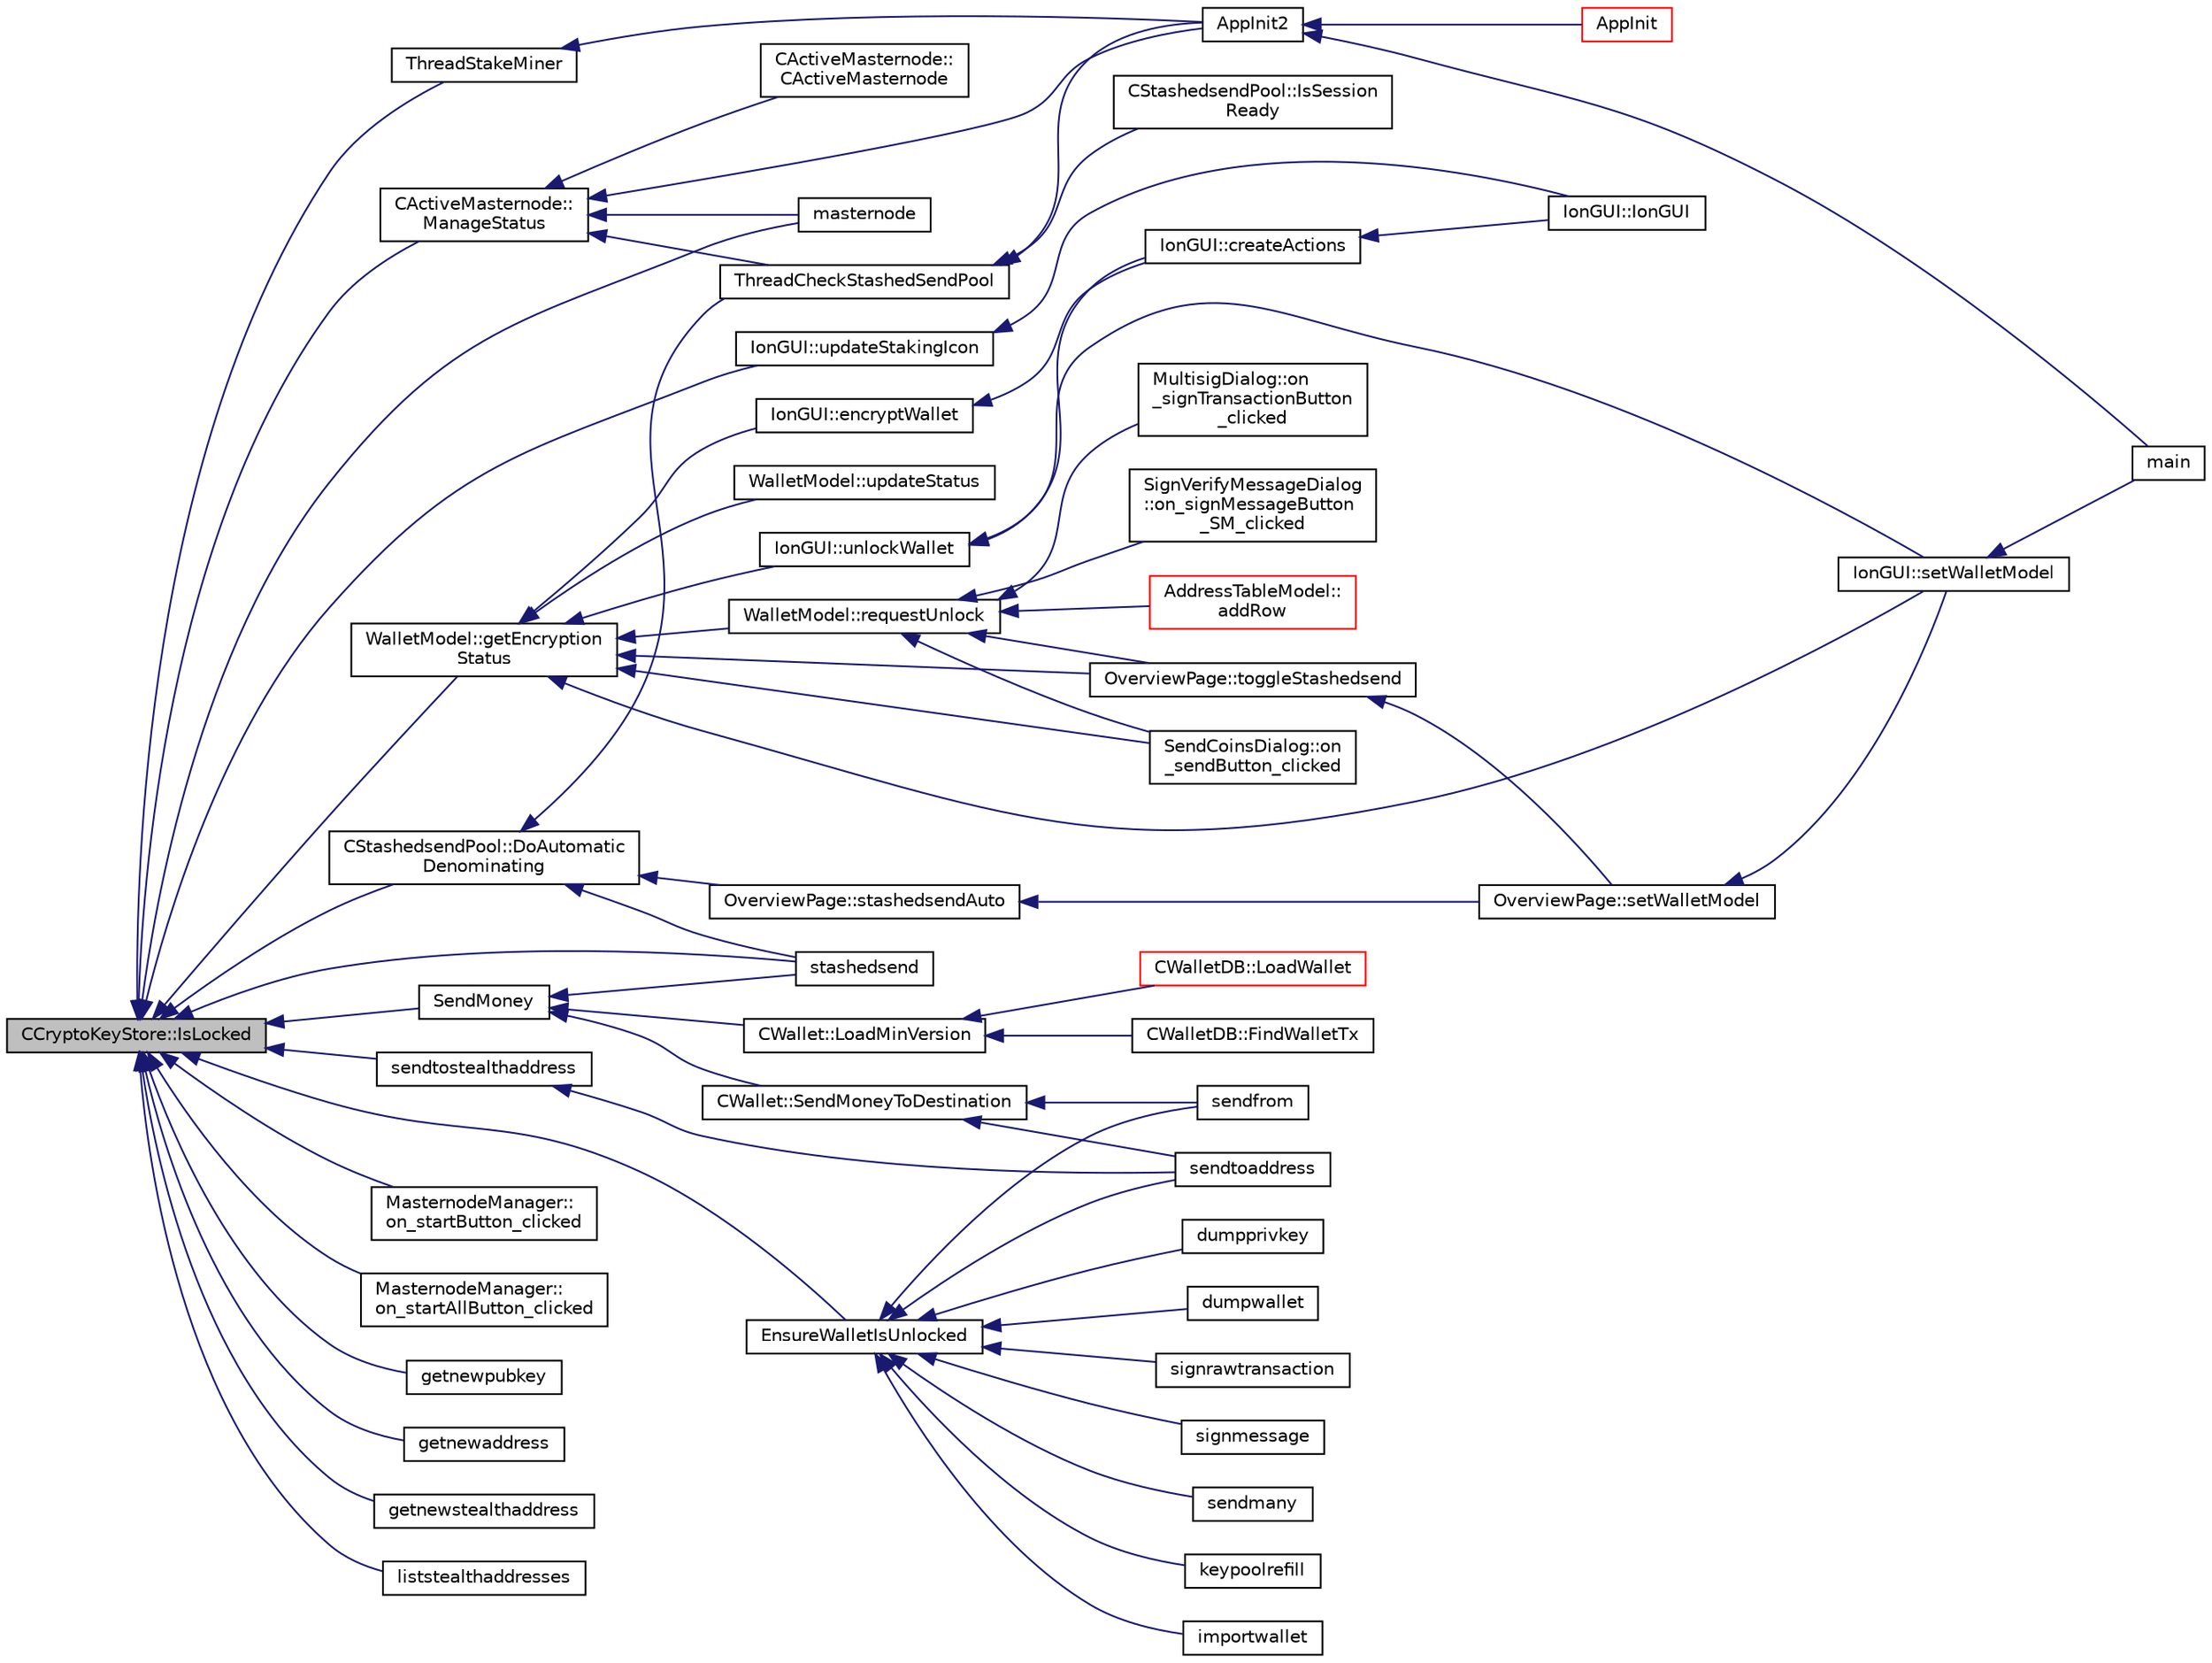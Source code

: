 digraph "CCryptoKeyStore::IsLocked"
{
  edge [fontname="Helvetica",fontsize="10",labelfontname="Helvetica",labelfontsize="10"];
  node [fontname="Helvetica",fontsize="10",shape=record];
  rankdir="LR";
  Node213 [label="CCryptoKeyStore::IsLocked",height=0.2,width=0.4,color="black", fillcolor="grey75", style="filled", fontcolor="black"];
  Node213 -> Node214 [dir="back",color="midnightblue",fontsize="10",style="solid",fontname="Helvetica"];
  Node214 [label="CActiveMasternode::\lManageStatus",height=0.2,width=0.4,color="black", fillcolor="white", style="filled",URL="$d9/d29/class_c_active_masternode.html#a8004b3b2100da7dcfedbd1e959633e51"];
  Node214 -> Node215 [dir="back",color="midnightblue",fontsize="10",style="solid",fontname="Helvetica"];
  Node215 [label="CActiveMasternode::\lCActiveMasternode",height=0.2,width=0.4,color="black", fillcolor="white", style="filled",URL="$d9/d29/class_c_active_masternode.html#a7ffb946d1b2aad0054d3b3efce8c0543"];
  Node214 -> Node216 [dir="back",color="midnightblue",fontsize="10",style="solid",fontname="Helvetica"];
  Node216 [label="AppInit2",height=0.2,width=0.4,color="black", fillcolor="white", style="filled",URL="$d8/dc0/init_8h.html#a1a4c1bfbf6ba1db77e988b89b9cadfd3",tooltip="Initialize ion. "];
  Node216 -> Node217 [dir="back",color="midnightblue",fontsize="10",style="solid",fontname="Helvetica"];
  Node217 [label="AppInit",height=0.2,width=0.4,color="red", fillcolor="white", style="filled",URL="$d4/d35/iond_8cpp.html#ac59316b767e6984e1285f0531275286b"];
  Node216 -> Node219 [dir="back",color="midnightblue",fontsize="10",style="solid",fontname="Helvetica"];
  Node219 [label="main",height=0.2,width=0.4,color="black", fillcolor="white", style="filled",URL="$d5/d2d/ion_8cpp.html#a0ddf1224851353fc92bfbff6f499fa97"];
  Node214 -> Node220 [dir="back",color="midnightblue",fontsize="10",style="solid",fontname="Helvetica"];
  Node220 [label="masternode",height=0.2,width=0.4,color="black", fillcolor="white", style="filled",URL="$d5/d6b/rpcstashedsend_8cpp.html#a30609e443aeb47c29ed0878d16b1b5e1"];
  Node214 -> Node221 [dir="back",color="midnightblue",fontsize="10",style="solid",fontname="Helvetica"];
  Node221 [label="ThreadCheckStashedSendPool",height=0.2,width=0.4,color="black", fillcolor="white", style="filled",URL="$d9/dbc/stashedsend_8h.html#ab583ddc86effded8432ea5387f77d883"];
  Node221 -> Node216 [dir="back",color="midnightblue",fontsize="10",style="solid",fontname="Helvetica"];
  Node221 -> Node222 [dir="back",color="midnightblue",fontsize="10",style="solid",fontname="Helvetica"];
  Node222 [label="CStashedsendPool::IsSession\lReady",height=0.2,width=0.4,color="black", fillcolor="white", style="filled",URL="$dd/d8a/class_c_stashedsend_pool.html#acb903e97bacd0ecf2f1c3c0d82e6641c",tooltip="Do we have enough users to take entries? "];
  Node213 -> Node223 [dir="back",color="midnightblue",fontsize="10",style="solid",fontname="Helvetica"];
  Node223 [label="ThreadStakeMiner",height=0.2,width=0.4,color="black", fillcolor="white", style="filled",URL="$d6/de3/miner_8cpp.html#a31faece5ef0e403969b3d3debd79b352"];
  Node223 -> Node216 [dir="back",color="midnightblue",fontsize="10",style="solid",fontname="Helvetica"];
  Node213 -> Node224 [dir="back",color="midnightblue",fontsize="10",style="solid",fontname="Helvetica"];
  Node224 [label="IonGUI::updateStakingIcon",height=0.2,width=0.4,color="black", fillcolor="white", style="filled",URL="$dc/d0b/class_ion_g_u_i.html#a5e9ba63b943650e5dec3ab6e13e9a20b"];
  Node224 -> Node225 [dir="back",color="midnightblue",fontsize="10",style="solid",fontname="Helvetica"];
  Node225 [label="IonGUI::IonGUI",height=0.2,width=0.4,color="black", fillcolor="white", style="filled",URL="$dc/d0b/class_ion_g_u_i.html#ad0e22e4901b039bcc987ef0328c8c5d4"];
  Node213 -> Node226 [dir="back",color="midnightblue",fontsize="10",style="solid",fontname="Helvetica"];
  Node226 [label="MasternodeManager::\lon_startButton_clicked",height=0.2,width=0.4,color="black", fillcolor="white", style="filled",URL="$d9/d70/class_masternode_manager.html#a83f5cf149fdaf6d7fce1a3378611c3f9"];
  Node213 -> Node227 [dir="back",color="midnightblue",fontsize="10",style="solid",fontname="Helvetica"];
  Node227 [label="MasternodeManager::\lon_startAllButton_clicked",height=0.2,width=0.4,color="black", fillcolor="white", style="filled",URL="$d9/d70/class_masternode_manager.html#aad77095fab625d3a02afa52696f64e2f"];
  Node213 -> Node228 [dir="back",color="midnightblue",fontsize="10",style="solid",fontname="Helvetica"];
  Node228 [label="WalletModel::getEncryption\lStatus",height=0.2,width=0.4,color="black", fillcolor="white", style="filled",URL="$d4/d27/class_wallet_model.html#aa89632d2019414f2ab85674cd4d01398"];
  Node228 -> Node229 [dir="back",color="midnightblue",fontsize="10",style="solid",fontname="Helvetica"];
  Node229 [label="IonGUI::setWalletModel",height=0.2,width=0.4,color="black", fillcolor="white", style="filled",URL="$dc/d0b/class_ion_g_u_i.html#a37f87db65498b036d387c705a749c45d",tooltip="Set the wallet model. "];
  Node229 -> Node219 [dir="back",color="midnightblue",fontsize="10",style="solid",fontname="Helvetica"];
  Node228 -> Node230 [dir="back",color="midnightblue",fontsize="10",style="solid",fontname="Helvetica"];
  Node230 [label="IonGUI::encryptWallet",height=0.2,width=0.4,color="black", fillcolor="white", style="filled",URL="$dc/d0b/class_ion_g_u_i.html#aba2c7fde3006b9ac0e5e4247c7a74515",tooltip="Encrypt the wallet. "];
  Node230 -> Node231 [dir="back",color="midnightblue",fontsize="10",style="solid",fontname="Helvetica"];
  Node231 [label="IonGUI::createActions",height=0.2,width=0.4,color="black", fillcolor="white", style="filled",URL="$dc/d0b/class_ion_g_u_i.html#a5a5e1c2fbc2fec3d925d654c61a8b252",tooltip="Create the main UI actions. "];
  Node231 -> Node225 [dir="back",color="midnightblue",fontsize="10",style="solid",fontname="Helvetica"];
  Node228 -> Node232 [dir="back",color="midnightblue",fontsize="10",style="solid",fontname="Helvetica"];
  Node232 [label="IonGUI::unlockWallet",height=0.2,width=0.4,color="black", fillcolor="white", style="filled",URL="$dc/d0b/class_ion_g_u_i.html#a89d89883fff15f835ff2b7a550a10ac2",tooltip="Ask for passphrase to unlock wallet temporarily. "];
  Node232 -> Node231 [dir="back",color="midnightblue",fontsize="10",style="solid",fontname="Helvetica"];
  Node232 -> Node229 [dir="back",color="midnightblue",fontsize="10",style="solid",fontname="Helvetica"];
  Node228 -> Node233 [dir="back",color="midnightblue",fontsize="10",style="solid",fontname="Helvetica"];
  Node233 [label="OverviewPage::toggleStashedsend",height=0.2,width=0.4,color="black", fillcolor="white", style="filled",URL="$d1/d91/class_overview_page.html#acb7a4378759f4f28ff69511839eece57"];
  Node233 -> Node234 [dir="back",color="midnightblue",fontsize="10",style="solid",fontname="Helvetica"];
  Node234 [label="OverviewPage::setWalletModel",height=0.2,width=0.4,color="black", fillcolor="white", style="filled",URL="$d1/d91/class_overview_page.html#a2ed52a3a87e9c74fee38fa873c9bc71f"];
  Node234 -> Node229 [dir="back",color="midnightblue",fontsize="10",style="solid",fontname="Helvetica"];
  Node228 -> Node235 [dir="back",color="midnightblue",fontsize="10",style="solid",fontname="Helvetica"];
  Node235 [label="SendCoinsDialog::on\l_sendButton_clicked",height=0.2,width=0.4,color="black", fillcolor="white", style="filled",URL="$d6/de6/class_send_coins_dialog.html#a2cab7cf9ea5040b9e2189297f7d3c764"];
  Node228 -> Node236 [dir="back",color="midnightblue",fontsize="10",style="solid",fontname="Helvetica"];
  Node236 [label="WalletModel::updateStatus",height=0.2,width=0.4,color="black", fillcolor="white", style="filled",URL="$d4/d27/class_wallet_model.html#a89180a13e5b0c2ca7732164b9dec3806"];
  Node228 -> Node237 [dir="back",color="midnightblue",fontsize="10",style="solid",fontname="Helvetica"];
  Node237 [label="WalletModel::requestUnlock",height=0.2,width=0.4,color="black", fillcolor="white", style="filled",URL="$d4/d27/class_wallet_model.html#ae98eaede9493625ce778a0a873b3d124"];
  Node237 -> Node238 [dir="back",color="midnightblue",fontsize="10",style="solid",fontname="Helvetica"];
  Node238 [label="AddressTableModel::\laddRow",height=0.2,width=0.4,color="red", fillcolor="white", style="filled",URL="$d9/ded/class_address_table_model.html#a08ab9ae401a18d193f0e39551de81280"];
  Node237 -> Node241 [dir="back",color="midnightblue",fontsize="10",style="solid",fontname="Helvetica"];
  Node241 [label="MultisigDialog::on\l_signTransactionButton\l_clicked",height=0.2,width=0.4,color="black", fillcolor="white", style="filled",URL="$d4/df4/class_multisig_dialog.html#ad277ce76887dfbbec511486d3c1d2bc4"];
  Node237 -> Node233 [dir="back",color="midnightblue",fontsize="10",style="solid",fontname="Helvetica"];
  Node237 -> Node235 [dir="back",color="midnightblue",fontsize="10",style="solid",fontname="Helvetica"];
  Node237 -> Node242 [dir="back",color="midnightblue",fontsize="10",style="solid",fontname="Helvetica"];
  Node242 [label="SignVerifyMessageDialog\l::on_signMessageButton\l_SM_clicked",height=0.2,width=0.4,color="black", fillcolor="white", style="filled",URL="$d1/d26/class_sign_verify_message_dialog.html#a2ef91b4ace68d63ab1c1d3cc6c13b5f9"];
  Node213 -> Node243 [dir="back",color="midnightblue",fontsize="10",style="solid",fontname="Helvetica"];
  Node243 [label="SendMoney",height=0.2,width=0.4,color="black", fillcolor="white", style="filled",URL="$d5/d6b/rpcstashedsend_8cpp.html#a49669702f73a24c1d1dc5a08d7c0785f"];
  Node243 -> Node244 [dir="back",color="midnightblue",fontsize="10",style="solid",fontname="Helvetica"];
  Node244 [label="stashedsend",height=0.2,width=0.4,color="black", fillcolor="white", style="filled",URL="$d5/d6b/rpcstashedsend_8cpp.html#a5a7cb1ad55aeaa8bcbb5172e9153a75a"];
  Node243 -> Node245 [dir="back",color="midnightblue",fontsize="10",style="solid",fontname="Helvetica"];
  Node245 [label="CWallet::SendMoneyToDestination",height=0.2,width=0.4,color="black", fillcolor="white", style="filled",URL="$d2/de5/class_c_wallet.html#aad5d55fc472f6b9ccbec5af0a7246d60"];
  Node245 -> Node246 [dir="back",color="midnightblue",fontsize="10",style="solid",fontname="Helvetica"];
  Node246 [label="sendtoaddress",height=0.2,width=0.4,color="black", fillcolor="white", style="filled",URL="$df/d1d/rpcwallet_8cpp.html#a134064858f9cfa4775a6ae34cac2b133"];
  Node245 -> Node247 [dir="back",color="midnightblue",fontsize="10",style="solid",fontname="Helvetica"];
  Node247 [label="sendfrom",height=0.2,width=0.4,color="black", fillcolor="white", style="filled",URL="$df/d1d/rpcwallet_8cpp.html#a845eaefd9ec7752b1145c183205524d0"];
  Node243 -> Node248 [dir="back",color="midnightblue",fontsize="10",style="solid",fontname="Helvetica"];
  Node248 [label="CWallet::LoadMinVersion",height=0.2,width=0.4,color="black", fillcolor="white", style="filled",URL="$d2/de5/class_c_wallet.html#a88317da8dab80135b8db73e945e15b60"];
  Node248 -> Node249 [dir="back",color="midnightblue",fontsize="10",style="solid",fontname="Helvetica"];
  Node249 [label="CWalletDB::LoadWallet",height=0.2,width=0.4,color="red", fillcolor="white", style="filled",URL="$d4/d90/class_c_wallet_d_b.html#a14f26e53502d1a60dd2b034f830acf03"];
  Node248 -> Node251 [dir="back",color="midnightblue",fontsize="10",style="solid",fontname="Helvetica"];
  Node251 [label="CWalletDB::FindWalletTx",height=0.2,width=0.4,color="black", fillcolor="white", style="filled",URL="$d4/d90/class_c_wallet_d_b.html#abaf9ab57bf283b3d929383b0b99940bd"];
  Node213 -> Node244 [dir="back",color="midnightblue",fontsize="10",style="solid",fontname="Helvetica"];
  Node213 -> Node220 [dir="back",color="midnightblue",fontsize="10",style="solid",fontname="Helvetica"];
  Node213 -> Node252 [dir="back",color="midnightblue",fontsize="10",style="solid",fontname="Helvetica"];
  Node252 [label="EnsureWalletIsUnlocked",height=0.2,width=0.4,color="black", fillcolor="white", style="filled",URL="$df/d1d/rpcwallet_8cpp.html#a8f837f6d506b9719cef93188db00fd3c"];
  Node252 -> Node253 [dir="back",color="midnightblue",fontsize="10",style="solid",fontname="Helvetica"];
  Node253 [label="importwallet",height=0.2,width=0.4,color="black", fillcolor="white", style="filled",URL="$dc/dbf/rpcdump_8cpp.html#a2566d5c9dd1938b74e70398cdb3ac5c1"];
  Node252 -> Node254 [dir="back",color="midnightblue",fontsize="10",style="solid",fontname="Helvetica"];
  Node254 [label="dumpprivkey",height=0.2,width=0.4,color="black", fillcolor="white", style="filled",URL="$dc/dbf/rpcdump_8cpp.html#a4010fb238298e15c540d3e5ecd60f858"];
  Node252 -> Node255 [dir="back",color="midnightblue",fontsize="10",style="solid",fontname="Helvetica"];
  Node255 [label="dumpwallet",height=0.2,width=0.4,color="black", fillcolor="white", style="filled",URL="$dc/dbf/rpcdump_8cpp.html#a831ddf746d4f2500ba6f6c07f63445cd"];
  Node252 -> Node256 [dir="back",color="midnightblue",fontsize="10",style="solid",fontname="Helvetica"];
  Node256 [label="signrawtransaction",height=0.2,width=0.4,color="black", fillcolor="white", style="filled",URL="$dc/da8/rpcrawtransaction_8cpp.html#aa0d151e35c0ad5ec82df451a833aeadb"];
  Node252 -> Node246 [dir="back",color="midnightblue",fontsize="10",style="solid",fontname="Helvetica"];
  Node252 -> Node257 [dir="back",color="midnightblue",fontsize="10",style="solid",fontname="Helvetica"];
  Node257 [label="signmessage",height=0.2,width=0.4,color="black", fillcolor="white", style="filled",URL="$df/d1d/rpcwallet_8cpp.html#a315b42a2c859c4b50a54c1b05984928c"];
  Node252 -> Node247 [dir="back",color="midnightblue",fontsize="10",style="solid",fontname="Helvetica"];
  Node252 -> Node258 [dir="back",color="midnightblue",fontsize="10",style="solid",fontname="Helvetica"];
  Node258 [label="sendmany",height=0.2,width=0.4,color="black", fillcolor="white", style="filled",URL="$df/d1d/rpcwallet_8cpp.html#adeb5f23f20fb4e589dab23cadf75c92d"];
  Node252 -> Node259 [dir="back",color="midnightblue",fontsize="10",style="solid",fontname="Helvetica"];
  Node259 [label="keypoolrefill",height=0.2,width=0.4,color="black", fillcolor="white", style="filled",URL="$df/d1d/rpcwallet_8cpp.html#afe8615fcf2c8e5319166c2fa8c638e08"];
  Node213 -> Node260 [dir="back",color="midnightblue",fontsize="10",style="solid",fontname="Helvetica"];
  Node260 [label="getnewpubkey",height=0.2,width=0.4,color="black", fillcolor="white", style="filled",URL="$df/d1d/rpcwallet_8cpp.html#a3f3bb4d519074126a20dd609a6886a72"];
  Node213 -> Node261 [dir="back",color="midnightblue",fontsize="10",style="solid",fontname="Helvetica"];
  Node261 [label="getnewaddress",height=0.2,width=0.4,color="black", fillcolor="white", style="filled",URL="$df/d1d/rpcwallet_8cpp.html#aead824d845d670fbd8f187ebd4f9a535"];
  Node213 -> Node262 [dir="back",color="midnightblue",fontsize="10",style="solid",fontname="Helvetica"];
  Node262 [label="getnewstealthaddress",height=0.2,width=0.4,color="black", fillcolor="white", style="filled",URL="$df/d1d/rpcwallet_8cpp.html#a59139de50de79af3d3960ddbb5ee5340"];
  Node213 -> Node263 [dir="back",color="midnightblue",fontsize="10",style="solid",fontname="Helvetica"];
  Node263 [label="liststealthaddresses",height=0.2,width=0.4,color="black", fillcolor="white", style="filled",URL="$df/d1d/rpcwallet_8cpp.html#a122c17b0d58ddd7ba5a7471d0089c1b9"];
  Node213 -> Node264 [dir="back",color="midnightblue",fontsize="10",style="solid",fontname="Helvetica"];
  Node264 [label="sendtostealthaddress",height=0.2,width=0.4,color="black", fillcolor="white", style="filled",URL="$df/d1d/rpcwallet_8cpp.html#ad901105908c7eea072067a49643a906e"];
  Node264 -> Node246 [dir="back",color="midnightblue",fontsize="10",style="solid",fontname="Helvetica"];
  Node213 -> Node265 [dir="back",color="midnightblue",fontsize="10",style="solid",fontname="Helvetica"];
  Node265 [label="CStashedsendPool::DoAutomatic\lDenominating",height=0.2,width=0.4,color="black", fillcolor="white", style="filled",URL="$dd/d8a/class_c_stashedsend_pool.html#a21f19df4854af34c8f89187c768a524f",tooltip="Passively run Stashedsend in the background according to the configuration in settings (only for QT) ..."];
  Node265 -> Node266 [dir="back",color="midnightblue",fontsize="10",style="solid",fontname="Helvetica"];
  Node266 [label="OverviewPage::stashedsendAuto",height=0.2,width=0.4,color="black", fillcolor="white", style="filled",URL="$d1/d91/class_overview_page.html#abf60d7de5f283687a914b487dc44ca76"];
  Node266 -> Node234 [dir="back",color="midnightblue",fontsize="10",style="solid",fontname="Helvetica"];
  Node265 -> Node244 [dir="back",color="midnightblue",fontsize="10",style="solid",fontname="Helvetica"];
  Node265 -> Node221 [dir="back",color="midnightblue",fontsize="10",style="solid",fontname="Helvetica"];
}
